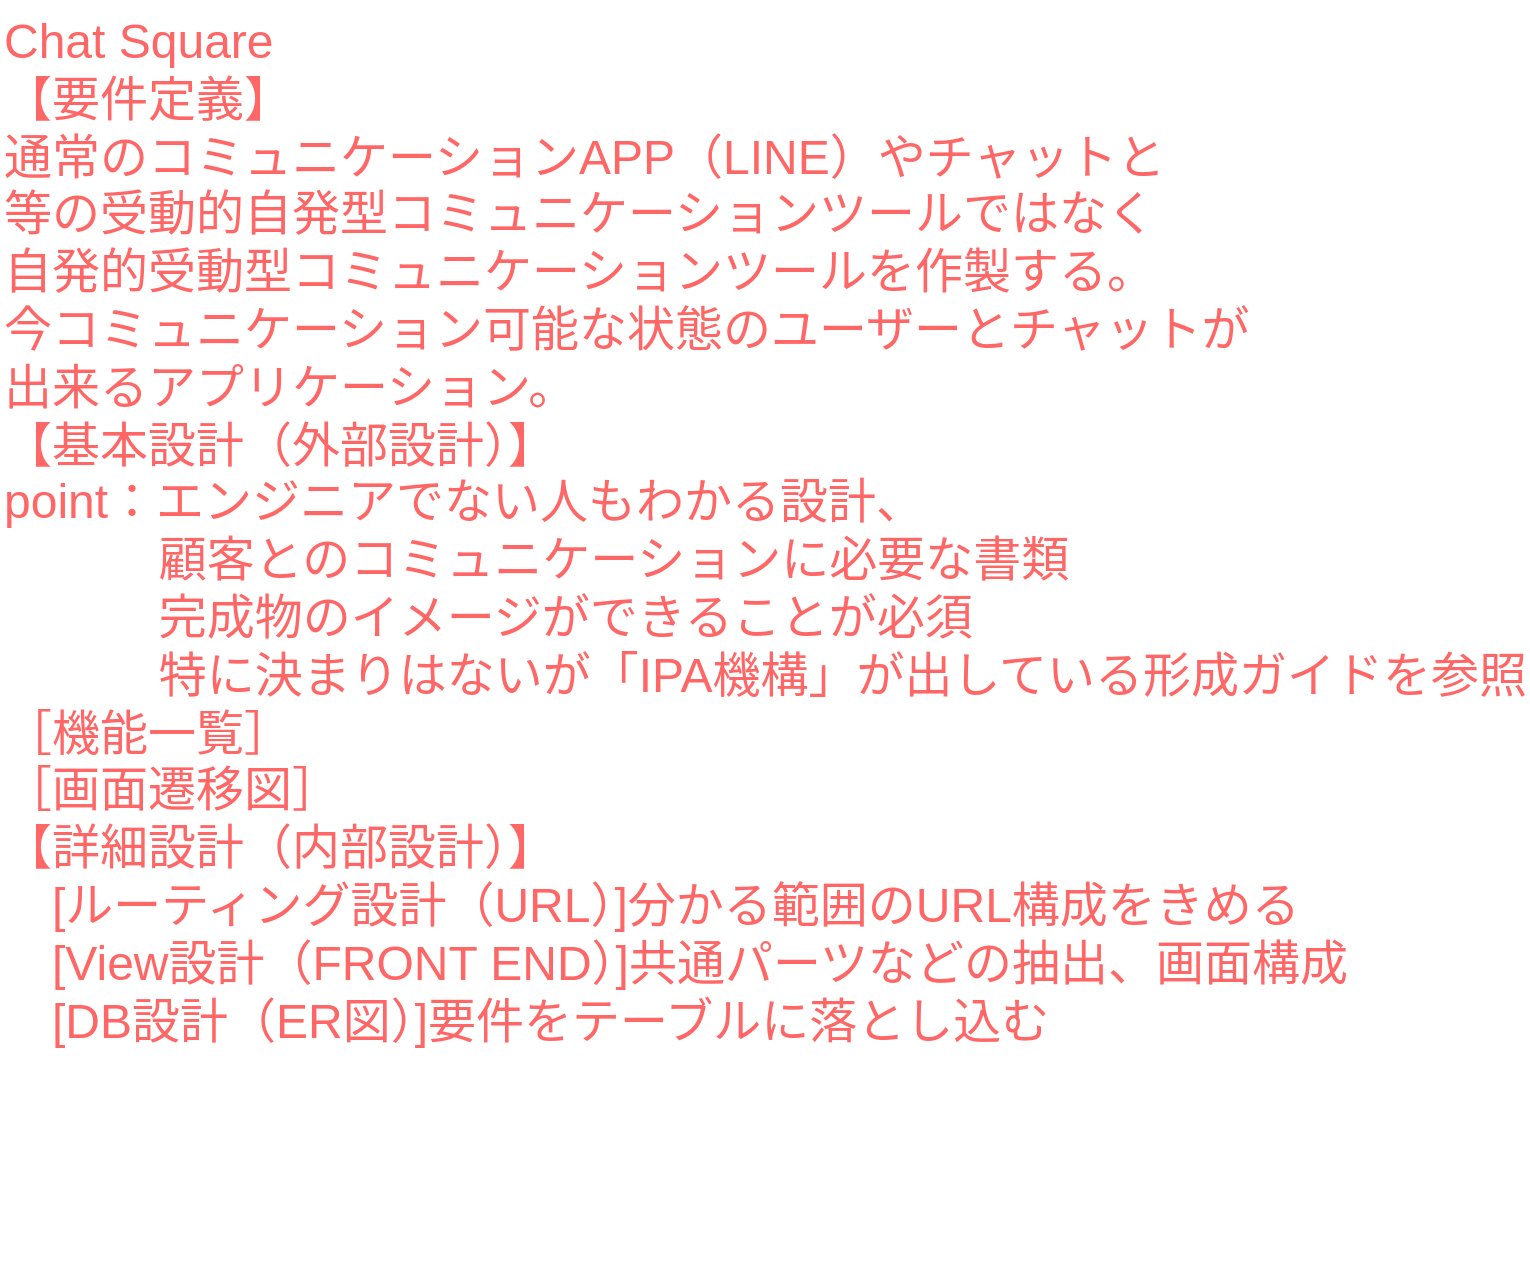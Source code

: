 <mxfile>
    <diagram id="wvFBIzBMMWC1YX_apmwa" name="What’s">
        <mxGraphModel dx="356" dy="790" grid="1" gridSize="10" guides="1" tooltips="1" connect="1" arrows="1" fold="1" page="1" pageScale="1" pageWidth="827" pageHeight="1169" math="0" shadow="0">
            <root>
                <mxCell id="l0r9S6Scf7ESwYZsNgZ4-0"/>
                <mxCell id="l0r9S6Scf7ESwYZsNgZ4-1" parent="l0r9S6Scf7ESwYZsNgZ4-0"/>
                <mxCell id="YWCBXjNHcX_0vvT0heS7-0" value="&lt;font style=&quot;font-size: 24px&quot;&gt;Chat&amp;nbsp;&lt;span style=&quot;font-family: inherit&quot;&gt;Square&lt;br&gt;【要件定義】&amp;nbsp;&lt;br&gt;通常のコミュニケーションAPP（LINE）やチャットと&lt;br&gt;等の受動的自発型コミュニケーションツールではなく&lt;br&gt;自発的受動型コミュニケーションツールを作製する。&lt;br&gt;今コミュニケーション可能な状態のユーザーとチャットが&lt;br&gt;出来るアプリケーション。&lt;br&gt;【基本設計（外部設計）】&lt;br&gt;point：エンジニアでない人もわかる設計、&lt;br&gt;&lt;span style=&quot;white-space: pre&quot;&gt;&#9;&lt;/span&gt;　顧客とのコミュニケーションに必要な書類&lt;br&gt;&lt;span style=&quot;white-space: pre&quot;&gt;&#9;&lt;/span&gt;　完成物のイメージができることが必須&lt;br&gt;&lt;span style=&quot;white-space: pre&quot;&gt;&#9;&lt;/span&gt;　特に決まりはないが「IPA機構」が出している形成ガイドを参照&lt;br&gt;［機能一覧］&lt;br&gt;［画面遷移図］&lt;br&gt;【詳細設計（内部設計）】&lt;br&gt;　[ルーティング設計（URL）]分かる範囲のURL構成をきめる&lt;br&gt;　[View設計（FRONT END）]共通パーツなどの抽出、画面構成&lt;br&gt;　[DB設計（ER図）]要件をテーブルに落とし込む&lt;br&gt;&lt;br&gt;&lt;/span&gt;&lt;/font&gt;" style="text;strokeColor=none;fillColor=none;html=1;fontSize=24;fontStyle=0;verticalAlign=top;align=left;rounded=0;fontColor=#FF6666;" parent="l0r9S6Scf7ESwYZsNgZ4-1" vertex="1">
                    <mxGeometry x="80" y="90" width="640" height="640" as="geometry"/>
                </mxCell>
            </root>
        </mxGraphModel>
    </diagram>
    <diagram id="A_6ohydJAlADQGkrJI-w" name="SCHAEMATIC（画面遷移図）">
        <mxGraphModel dx="356" dy="790" grid="1" gridSize="10" guides="1" tooltips="1" connect="1" arrows="1" fold="1" page="1" pageScale="1" pageWidth="827" pageHeight="1169" math="0" shadow="0">
            <root>
                <mxCell id="hk3XT2vdFjkVVVaPesaK-0"/>
                <mxCell id="hk3XT2vdFjkVVVaPesaK-1" parent="hk3XT2vdFjkVVVaPesaK-0"/>
                <UserObject label="SIGN UP&lt;br&gt;ERROR" link="data:page/id,spAV9B25O-1gWBrUrMIW" id="G5B_Oohc8b0OerSkLtkE-1">
                    <mxCell style="rounded=1;whiteSpace=wrap;html=1;" vertex="1" parent="hk3XT2vdFjkVVVaPesaK-1">
                        <mxGeometry x="240" y="80" width="120" height="60" as="geometry"/>
                    </mxCell>
                </UserObject>
                <UserObject label="LOG IN&lt;br&gt;ERROR" link="data:page/id,kkcB3c0TggoNXcj0UBsG" id="G5B_Oohc8b0OerSkLtkE-2">
                    <mxCell style="rounded=1;whiteSpace=wrap;html=1;" vertex="1" parent="hk3XT2vdFjkVVVaPesaK-1">
                        <mxGeometry x="440" y="80" width="120" height="60" as="geometry"/>
                    </mxCell>
                </UserObject>
                <UserObject label="CONFIRMATION&lt;br&gt;LOG OUT" link="data:page/id,IPqNixf7V-GwLJNWJpzH" id="G5B_Oohc8b0OerSkLtkE-3">
                    <mxCell style="rounded=1;whiteSpace=wrap;html=1;" vertex="1" parent="hk3XT2vdFjkVVVaPesaK-1">
                        <mxGeometry x="340" y="200" width="120" height="60" as="geometry"/>
                    </mxCell>
                </UserObject>
                <mxCell id="G5B_Oohc8b0OerSkLtkE-4" value="" style="endArrow=classic;startArrow=classic;html=1;entryX=0.5;entryY=1;entryDx=0;entryDy=0;exitX=0.5;exitY=0;exitDx=0;exitDy=0;" edge="1" parent="hk3XT2vdFjkVVVaPesaK-1" source="G5B_Oohc8b0OerSkLtkE-3" target="G5B_Oohc8b0OerSkLtkE-2">
                    <mxGeometry width="50" height="50" relative="1" as="geometry">
                        <mxPoint x="390" y="430" as="sourcePoint"/>
                        <mxPoint x="440" y="380" as="targetPoint"/>
                    </mxGeometry>
                </mxCell>
                <mxCell id="G5B_Oohc8b0OerSkLtkE-5" value="" style="endArrow=classic;startArrow=classic;html=1;entryX=0.5;entryY=1;entryDx=0;entryDy=0;" edge="1" parent="hk3XT2vdFjkVVVaPesaK-1" target="G5B_Oohc8b0OerSkLtkE-1">
                    <mxGeometry width="50" height="50" relative="1" as="geometry">
                        <mxPoint x="400" y="200" as="sourcePoint"/>
                        <mxPoint x="510" y="150" as="targetPoint"/>
                    </mxGeometry>
                </mxCell>
                <mxCell id="G5B_Oohc8b0OerSkLtkE-6" value="" style="endArrow=classic;startArrow=classic;html=1;entryX=0;entryY=0.5;entryDx=0;entryDy=0;exitX=1;exitY=0.5;exitDx=0;exitDy=0;" edge="1" parent="hk3XT2vdFjkVVVaPesaK-1" source="G5B_Oohc8b0OerSkLtkE-1" target="G5B_Oohc8b0OerSkLtkE-2">
                    <mxGeometry width="50" height="50" relative="1" as="geometry">
                        <mxPoint x="420" y="220" as="sourcePoint"/>
                        <mxPoint x="520" y="160" as="targetPoint"/>
                    </mxGeometry>
                </mxCell>
                <UserObject label="CHAT VIEW&lt;br&gt;RETURN&lt;br&gt;LOG OUT" id="Xv2ZDgL85xWuhHpm-0rb-0">
                    <mxCell style="rounded=1;whiteSpace=wrap;html=1;" vertex="1" parent="hk3XT2vdFjkVVVaPesaK-1">
                        <mxGeometry x="340" y="330" width="120" height="60" as="geometry"/>
                    </mxCell>
                </UserObject>
                <mxCell id="Xv2ZDgL85xWuhHpm-0rb-1" value="" style="endArrow=classic;startArrow=classic;html=1;fontSize=24;fontColor=#FFFFFF;entryX=0.5;entryY=1;entryDx=0;entryDy=0;exitX=0.5;exitY=0;exitDx=0;exitDy=0;" edge="1" parent="hk3XT2vdFjkVVVaPesaK-1" source="Xv2ZDgL85xWuhHpm-0rb-0" target="G5B_Oohc8b0OerSkLtkE-3">
                    <mxGeometry width="50" height="50" relative="1" as="geometry">
                        <mxPoint x="390" y="420" as="sourcePoint"/>
                        <mxPoint x="440" y="370" as="targetPoint"/>
                    </mxGeometry>
                </mxCell>
            </root>
        </mxGraphModel>
    </diagram>
    <diagram id="spAV9B25O-1gWBrUrMIW" name="SING UP">
        <mxGraphModel dx="11" dy="790" grid="1" gridSize="10" guides="1" tooltips="1" connect="1" arrows="1" fold="1" page="1" pageScale="1" pageWidth="827" pageHeight="1169" math="0" shadow="0">
            <root>
                <mxCell id="0"/>
                <mxCell id="1" parent="0"/>
                <mxCell id="104" value="" style="group" parent="1" vertex="1" connectable="0">
                    <mxGeometry x="160" y="40" width="270" height="300" as="geometry"/>
                </mxCell>
                <mxCell id="2" value="" style="rounded=1;whiteSpace=wrap;html=1;arcSize=8;" parent="104" vertex="1">
                    <mxGeometry width="270" height="300" as="geometry"/>
                </mxCell>
                <mxCell id="3" value="SING UP" style="text;strokeColor=none;fillColor=none;html=1;fontSize=24;fontStyle=1;verticalAlign=middle;align=center;" parent="104" vertex="1">
                    <mxGeometry x="65" y="18" width="140" height="20" as="geometry"/>
                </mxCell>
                <mxCell id="9" value="" style="group" parent="104" vertex="1" connectable="0">
                    <mxGeometry x="141" y="60" width="120" height="30" as="geometry"/>
                </mxCell>
                <mxCell id="5" value="" style="rounded=1;whiteSpace=wrap;html=1;" parent="9" vertex="1">
                    <mxGeometry width="120" height="30" as="geometry"/>
                </mxCell>
                <mxCell id="6" value="&lt;div&gt;&lt;span style=&quot;font-size: 15px&quot;&gt;名&lt;/span&gt;&lt;/div&gt;" style="text;html=1;resizable=0;autosize=1;align=center;verticalAlign=middle;points=[];fillColor=none;strokeColor=none;rounded=0;" parent="9" vertex="1">
                    <mxGeometry x="45" y="5" width="30" height="20" as="geometry"/>
                </mxCell>
                <mxCell id="13" value="" style="group" parent="104" vertex="1" connectable="0">
                    <mxGeometry x="15" y="60" width="120" height="30" as="geometry"/>
                </mxCell>
                <mxCell id="11" value="" style="rounded=1;whiteSpace=wrap;html=1;" parent="13" vertex="1">
                    <mxGeometry width="120" height="30" as="geometry"/>
                </mxCell>
                <mxCell id="12" value="&lt;div&gt;&lt;span style=&quot;font-size: 15px&quot;&gt;姓&lt;/span&gt;&lt;/div&gt;" style="text;html=1;resizable=0;autosize=1;align=center;verticalAlign=middle;points=[];fillColor=none;strokeColor=none;rounded=0;" parent="13" vertex="1">
                    <mxGeometry x="45" y="5" width="30" height="20" as="geometry"/>
                </mxCell>
                <mxCell id="16" value="" style="group" parent="104" vertex="1" connectable="0">
                    <mxGeometry x="15" y="100" width="120" height="30" as="geometry"/>
                </mxCell>
                <mxCell id="17" value="" style="rounded=1;whiteSpace=wrap;html=1;" parent="16" vertex="1">
                    <mxGeometry width="120" height="30" as="geometry"/>
                </mxCell>
                <mxCell id="18" value="&lt;div&gt;&lt;span style=&quot;font-size: 15px&quot;&gt;メールアドレス&lt;/span&gt;&lt;/div&gt;" style="text;html=1;resizable=0;autosize=1;align=center;verticalAlign=middle;points=[];fillColor=none;strokeColor=none;rounded=0;" parent="16" vertex="1">
                    <mxGeometry y="5" width="120" height="20" as="geometry"/>
                </mxCell>
                <mxCell id="21" value="" style="group" parent="104" vertex="1" connectable="0">
                    <mxGeometry x="15" y="140" width="120" height="30" as="geometry"/>
                </mxCell>
                <mxCell id="22" value="" style="rounded=1;whiteSpace=wrap;html=1;" parent="21" vertex="1">
                    <mxGeometry width="120" height="30" as="geometry"/>
                </mxCell>
                <mxCell id="23" value="&lt;span style=&quot;font-size: 15px&quot;&gt;パスワード&lt;/span&gt;" style="text;html=1;resizable=0;autosize=1;align=center;verticalAlign=middle;points=[];fillColor=none;strokeColor=none;rounded=0;" parent="21" vertex="1">
                    <mxGeometry x="15" y="5" width="90" height="20" as="geometry"/>
                </mxCell>
                <mxCell id="24" value="" style="group" parent="104" vertex="1" connectable="0">
                    <mxGeometry x="75" y="254" width="120" height="35" as="geometry"/>
                </mxCell>
                <mxCell id="25" value="登録して始める" style="rounded=1;whiteSpace=wrap;html=1;" parent="24" vertex="1">
                    <mxGeometry width="120" height="30" as="geometry"/>
                </mxCell>
                <mxCell id="27" value="" style="group" parent="104" vertex="1" connectable="0">
                    <mxGeometry x="15" y="180" width="196" height="30" as="geometry"/>
                </mxCell>
                <mxCell id="28" value="" style="rounded=1;whiteSpace=wrap;html=1;" parent="27" vertex="1">
                    <mxGeometry width="167.748" height="30" as="geometry"/>
                </mxCell>
                <mxCell id="29" value="&lt;span style=&quot;font-size: 15px&quot;&gt;イメージファイル選択&lt;/span&gt;" style="text;html=1;resizable=0;autosize=1;align=center;verticalAlign=middle;points=[];fillColor=none;strokeColor=none;rounded=0;" parent="27" vertex="1">
                    <mxGeometry x="-1.126" y="5" width="170" height="20" as="geometry"/>
                </mxCell>
                <mxCell id="31" value="" style="edgeStyle=none;html=1;fontSize=13;" parent="104" source="30" target="25" edge="1">
                    <mxGeometry relative="1" as="geometry"/>
                </mxCell>
                <mxCell id="32" value="" style="edgeStyle=none;html=1;fontSize=13;" parent="104" source="30" target="25" edge="1">
                    <mxGeometry relative="1" as="geometry"/>
                </mxCell>
                <mxCell id="33" value="" style="edgeStyle=none;html=1;fontSize=13;fontColor=#FF6666;" parent="104" source="30" target="25" edge="1">
                    <mxGeometry relative="1" as="geometry"/>
                </mxCell>
                <mxCell id="30" value="&lt;span style=&quot;font-weight: normal&quot;&gt;&lt;font style=&quot;font-size: 13px&quot;&gt;登録済みの方はこちら&lt;font color=&quot;#ff6666&quot;&gt;LOG IN&lt;/font&gt;&lt;/font&gt;&lt;/span&gt;" style="text;strokeColor=none;fillColor=none;html=1;fontSize=24;fontStyle=1;verticalAlign=middle;align=center;" parent="104" vertex="1">
                    <mxGeometry x="51" y="210" width="100" height="40" as="geometry"/>
                </mxCell>
                <mxCell id="35" value="Table" style="shape=table;startSize=50;container=1;collapsible=0;childLayout=tableLayout;fontStyle=1;align=center;pointerEvents=1;fontSize=13;fontColor=#FF6666;" parent="1" vertex="1">
                    <mxGeometry x="530" y="50" width="260" height="460" as="geometry"/>
                </mxCell>
                <mxCell id="36" value="" style="shape=partialRectangle;html=1;whiteSpace=wrap;collapsible=0;dropTarget=0;pointerEvents=0;fillColor=none;top=0;left=0;bottom=0;right=0;points=[[0,0.5],[1,0.5]];portConstraint=eastwest;fontSize=13;fontColor=#FF6666;" parent="35" vertex="1">
                    <mxGeometry y="50" width="260" height="50" as="geometry"/>
                </mxCell>
                <mxCell id="37" value="iｄ" style="shape=partialRectangle;html=1;whiteSpace=wrap;connectable=0;fillColor=none;top=0;left=0;bottom=0;right=0;overflow=hidden;pointerEvents=1;fontSize=13;fontColor=#FF6666;" parent="36" vertex="1">
                    <mxGeometry width="110" height="50" as="geometry">
                        <mxRectangle width="110" height="50" as="alternateBounds"/>
                    </mxGeometry>
                </mxCell>
                <mxCell id="38" value="" style="shape=partialRectangle;html=1;whiteSpace=wrap;connectable=0;fillColor=none;top=0;left=0;bottom=0;right=0;overflow=hidden;pointerEvents=1;fontSize=13;fontColor=#FF6666;" parent="36" vertex="1">
                    <mxGeometry x="110" width="63" height="50" as="geometry">
                        <mxRectangle width="63" height="50" as="alternateBounds"/>
                    </mxGeometry>
                </mxCell>
                <mxCell id="39" value="" style="shape=partialRectangle;html=1;whiteSpace=wrap;connectable=0;fillColor=none;top=0;left=0;bottom=0;right=0;overflow=hidden;pointerEvents=1;fontSize=13;fontColor=#FF6666;" parent="36" vertex="1">
                    <mxGeometry x="173" width="87" height="50" as="geometry">
                        <mxRectangle width="87" height="50" as="alternateBounds"/>
                    </mxGeometry>
                </mxCell>
                <mxCell id="Ppa8KEwo4Mx8VvA6oWKj-143" style="shape=partialRectangle;html=1;whiteSpace=wrap;collapsible=0;dropTarget=0;pointerEvents=0;fillColor=none;top=0;left=0;bottom=0;right=0;points=[[0,0.5],[1,0.5]];portConstraint=eastwest;fontSize=13;fontColor=#FF6666;" vertex="1" parent="35">
                    <mxGeometry y="100" width="260" height="50" as="geometry"/>
                </mxCell>
                <mxCell id="Ppa8KEwo4Mx8VvA6oWKj-144" value="unique_id" style="shape=partialRectangle;html=1;whiteSpace=wrap;connectable=0;fillColor=none;top=0;left=0;bottom=0;right=0;overflow=hidden;pointerEvents=1;fontSize=13;fontColor=#FF6666;" vertex="1" parent="Ppa8KEwo4Mx8VvA6oWKj-143">
                    <mxGeometry width="110" height="50" as="geometry">
                        <mxRectangle width="110" height="50" as="alternateBounds"/>
                    </mxGeometry>
                </mxCell>
                <mxCell id="Ppa8KEwo4Mx8VvA6oWKj-145" style="shape=partialRectangle;html=1;whiteSpace=wrap;connectable=0;fillColor=none;top=0;left=0;bottom=0;right=0;overflow=hidden;pointerEvents=1;fontSize=13;fontColor=#FF6666;" vertex="1" parent="Ppa8KEwo4Mx8VvA6oWKj-143">
                    <mxGeometry x="110" width="63" height="50" as="geometry">
                        <mxRectangle width="63" height="50" as="alternateBounds"/>
                    </mxGeometry>
                </mxCell>
                <mxCell id="Ppa8KEwo4Mx8VvA6oWKj-146" style="shape=partialRectangle;html=1;whiteSpace=wrap;connectable=0;fillColor=none;top=0;left=0;bottom=0;right=0;overflow=hidden;pointerEvents=1;fontSize=13;fontColor=#FF6666;" vertex="1" parent="Ppa8KEwo4Mx8VvA6oWKj-143">
                    <mxGeometry x="173" width="87" height="50" as="geometry">
                        <mxRectangle width="87" height="50" as="alternateBounds"/>
                    </mxGeometry>
                </mxCell>
                <mxCell id="40" value="" style="shape=partialRectangle;html=1;whiteSpace=wrap;collapsible=0;dropTarget=0;pointerEvents=0;fillColor=none;top=0;left=0;bottom=0;right=0;points=[[0,0.5],[1,0.5]];portConstraint=eastwest;fontSize=13;fontColor=#FF6666;" parent="35" vertex="1">
                    <mxGeometry y="150" width="260" height="50" as="geometry"/>
                </mxCell>
                <mxCell id="41" value="姓(lastname)" style="shape=partialRectangle;html=1;whiteSpace=wrap;connectable=0;fillColor=none;top=0;left=0;bottom=0;right=0;overflow=hidden;pointerEvents=1;fontSize=13;fontColor=#FF6666;" parent="40" vertex="1">
                    <mxGeometry width="110" height="50" as="geometry">
                        <mxRectangle width="110" height="50" as="alternateBounds"/>
                    </mxGeometry>
                </mxCell>
                <mxCell id="42" value="" style="shape=partialRectangle;html=1;whiteSpace=wrap;connectable=0;fillColor=none;top=0;left=0;bottom=0;right=0;overflow=hidden;pointerEvents=1;fontSize=13;fontColor=#FF6666;" parent="40" vertex="1">
                    <mxGeometry x="110" width="63" height="50" as="geometry">
                        <mxRectangle width="63" height="50" as="alternateBounds"/>
                    </mxGeometry>
                </mxCell>
                <mxCell id="43" value="" style="shape=partialRectangle;html=1;whiteSpace=wrap;connectable=0;fillColor=none;top=0;left=0;bottom=0;right=0;overflow=hidden;pointerEvents=1;fontSize=13;fontColor=#FF6666;" parent="40" vertex="1">
                    <mxGeometry x="173" width="87" height="50" as="geometry">
                        <mxRectangle width="87" height="50" as="alternateBounds"/>
                    </mxGeometry>
                </mxCell>
                <mxCell id="44" value="" style="shape=partialRectangle;html=1;whiteSpace=wrap;collapsible=0;dropTarget=0;pointerEvents=0;fillColor=none;top=0;left=0;bottom=0;right=0;points=[[0,0.5],[1,0.5]];portConstraint=eastwest;fontSize=13;fontColor=#FF6666;" parent="35" vertex="1">
                    <mxGeometry y="200" width="260" height="50" as="geometry"/>
                </mxCell>
                <mxCell id="45" value="名(firstname)" style="shape=partialRectangle;html=1;whiteSpace=wrap;connectable=0;fillColor=none;top=0;left=0;bottom=0;right=0;overflow=hidden;pointerEvents=1;fontSize=13;fontColor=#FF6666;" parent="44" vertex="1">
                    <mxGeometry width="110" height="50" as="geometry">
                        <mxRectangle width="110" height="50" as="alternateBounds"/>
                    </mxGeometry>
                </mxCell>
                <mxCell id="46" value="" style="shape=partialRectangle;html=1;whiteSpace=wrap;connectable=0;fillColor=none;top=0;left=0;bottom=0;right=0;overflow=hidden;pointerEvents=1;fontSize=13;fontColor=#FF6666;" parent="44" vertex="1">
                    <mxGeometry x="110" width="63" height="50" as="geometry">
                        <mxRectangle width="63" height="50" as="alternateBounds"/>
                    </mxGeometry>
                </mxCell>
                <mxCell id="47" value="" style="shape=partialRectangle;html=1;whiteSpace=wrap;connectable=0;fillColor=none;top=0;left=0;bottom=0;right=0;overflow=hidden;pointerEvents=1;fontSize=13;fontColor=#FF6666;" parent="44" vertex="1">
                    <mxGeometry x="173" width="87" height="50" as="geometry">
                        <mxRectangle width="87" height="50" as="alternateBounds"/>
                    </mxGeometry>
                </mxCell>
                <mxCell id="63" value="" style="shape=partialRectangle;html=1;whiteSpace=wrap;collapsible=0;dropTarget=0;pointerEvents=0;fillColor=none;top=0;left=0;bottom=0;right=0;points=[[0,0.5],[1,0.5]];portConstraint=eastwest;fontSize=13;fontColor=#FF6666;" parent="35" vertex="1">
                    <mxGeometry y="250" width="260" height="50" as="geometry"/>
                </mxCell>
                <mxCell id="64" value="メールアドレス(mailaddress)" style="shape=partialRectangle;html=1;whiteSpace=wrap;connectable=0;fillColor=none;top=0;left=0;bottom=0;right=0;overflow=hidden;pointerEvents=1;fontSize=13;fontColor=#FF6666;" parent="63" vertex="1">
                    <mxGeometry width="110" height="50" as="geometry">
                        <mxRectangle width="110" height="50" as="alternateBounds"/>
                    </mxGeometry>
                </mxCell>
                <mxCell id="65" value="" style="shape=partialRectangle;html=1;whiteSpace=wrap;connectable=0;fillColor=none;top=0;left=0;bottom=0;right=0;overflow=hidden;pointerEvents=1;fontSize=13;fontColor=#FF6666;" parent="63" vertex="1">
                    <mxGeometry x="110" width="63" height="50" as="geometry">
                        <mxRectangle width="63" height="50" as="alternateBounds"/>
                    </mxGeometry>
                </mxCell>
                <mxCell id="66" value="" style="shape=partialRectangle;html=1;whiteSpace=wrap;connectable=0;fillColor=none;top=0;left=0;bottom=0;right=0;overflow=hidden;pointerEvents=1;fontSize=13;fontColor=#FF6666;" parent="63" vertex="1">
                    <mxGeometry x="173" width="87" height="50" as="geometry">
                        <mxRectangle width="87" height="50" as="alternateBounds"/>
                    </mxGeometry>
                </mxCell>
                <mxCell id="84" value="" style="shape=partialRectangle;html=1;whiteSpace=wrap;collapsible=0;dropTarget=0;pointerEvents=0;fillColor=none;top=0;left=0;bottom=0;right=0;points=[[0,0.5],[1,0.5]];portConstraint=eastwest;fontSize=13;fontColor=#FF6666;" parent="35" vertex="1">
                    <mxGeometry y="300" width="260" height="60" as="geometry"/>
                </mxCell>
                <mxCell id="85" value="パスワード(password)" style="shape=partialRectangle;html=1;whiteSpace=wrap;connectable=0;fillColor=none;top=0;left=0;bottom=0;right=0;overflow=hidden;pointerEvents=1;fontSize=13;fontColor=#FF6666;" parent="84" vertex="1">
                    <mxGeometry width="110" height="60" as="geometry">
                        <mxRectangle width="110" height="60" as="alternateBounds"/>
                    </mxGeometry>
                </mxCell>
                <mxCell id="86" value="" style="shape=partialRectangle;html=1;whiteSpace=wrap;connectable=0;fillColor=none;top=0;left=0;bottom=0;right=0;overflow=hidden;pointerEvents=1;fontSize=13;fontColor=#FF6666;" parent="84" vertex="1">
                    <mxGeometry x="110" width="63" height="60" as="geometry">
                        <mxRectangle width="63" height="60" as="alternateBounds"/>
                    </mxGeometry>
                </mxCell>
                <mxCell id="87" value="" style="shape=partialRectangle;html=1;whiteSpace=wrap;connectable=0;fillColor=none;top=0;left=0;bottom=0;right=0;overflow=hidden;pointerEvents=1;fontSize=13;fontColor=#FF6666;" parent="84" vertex="1">
                    <mxGeometry x="173" width="87" height="60" as="geometry">
                        <mxRectangle width="87" height="60" as="alternateBounds"/>
                    </mxGeometry>
                </mxCell>
                <mxCell id="88" value="" style="shape=partialRectangle;html=1;whiteSpace=wrap;collapsible=0;dropTarget=0;pointerEvents=0;fillColor=none;top=0;left=0;bottom=0;right=0;points=[[0,0.5],[1,0.5]];portConstraint=eastwest;fontSize=13;fontColor=#FF6666;" parent="35" vertex="1">
                    <mxGeometry y="360" width="260" height="50" as="geometry"/>
                </mxCell>
                <mxCell id="89" value="イメージファイル(imagefile)" style="shape=partialRectangle;html=1;whiteSpace=wrap;connectable=0;fillColor=none;top=0;left=0;bottom=0;right=0;overflow=hidden;pointerEvents=1;fontSize=13;fontColor=#FF6666;" parent="88" vertex="1">
                    <mxGeometry width="110" height="50" as="geometry">
                        <mxRectangle width="110" height="50" as="alternateBounds"/>
                    </mxGeometry>
                </mxCell>
                <mxCell id="90" value="" style="shape=partialRectangle;html=1;whiteSpace=wrap;connectable=0;fillColor=none;top=0;left=0;bottom=0;right=0;overflow=hidden;pointerEvents=1;fontSize=13;fontColor=#FF6666;" parent="88" vertex="1">
                    <mxGeometry x="110" width="63" height="50" as="geometry">
                        <mxRectangle width="63" height="50" as="alternateBounds"/>
                    </mxGeometry>
                </mxCell>
                <mxCell id="91" value="" style="shape=partialRectangle;html=1;whiteSpace=wrap;connectable=0;fillColor=none;top=0;left=0;bottom=0;right=0;overflow=hidden;pointerEvents=1;fontSize=13;fontColor=#FF6666;" parent="88" vertex="1">
                    <mxGeometry x="173" width="87" height="50" as="geometry">
                        <mxRectangle width="87" height="50" as="alternateBounds"/>
                    </mxGeometry>
                </mxCell>
                <mxCell id="96" value="" style="shape=partialRectangle;html=1;whiteSpace=wrap;collapsible=0;dropTarget=0;pointerEvents=0;fillColor=none;top=0;left=0;bottom=0;right=0;points=[[0,0.5],[1,0.5]];portConstraint=eastwest;fontSize=13;fontColor=#FF6666;" parent="35" vertex="1">
                    <mxGeometry y="410" width="260" height="50" as="geometry"/>
                </mxCell>
                <mxCell id="97" value="status" style="shape=partialRectangle;html=1;whiteSpace=wrap;connectable=0;fillColor=none;top=0;left=0;bottom=0;right=0;overflow=hidden;pointerEvents=1;fontSize=13;fontColor=#FF6666;" parent="96" vertex="1">
                    <mxGeometry width="110" height="50" as="geometry">
                        <mxRectangle width="110" height="50" as="alternateBounds"/>
                    </mxGeometry>
                </mxCell>
                <mxCell id="98" value="" style="shape=partialRectangle;html=1;whiteSpace=wrap;connectable=0;fillColor=none;top=0;left=0;bottom=0;right=0;overflow=hidden;pointerEvents=1;fontSize=13;fontColor=#FF6666;" parent="96" vertex="1">
                    <mxGeometry x="110" width="63" height="50" as="geometry">
                        <mxRectangle width="63" height="50" as="alternateBounds"/>
                    </mxGeometry>
                </mxCell>
                <mxCell id="99" value="" style="shape=partialRectangle;html=1;whiteSpace=wrap;connectable=0;fillColor=none;top=0;left=0;bottom=0;right=0;overflow=hidden;pointerEvents=1;fontSize=13;fontColor=#FF6666;" parent="96" vertex="1">
                    <mxGeometry x="173" width="87" height="50" as="geometry">
                        <mxRectangle width="87" height="50" as="alternateBounds"/>
                    </mxGeometry>
                </mxCell>
                <mxCell id="106" value="" style="endArrow=none;html=1;fontSize=13;fontColor=#FF6666;entryX=-0.004;entryY=0.061;entryDx=0;entryDy=0;entryPerimeter=0;exitX=1;exitY=0.5;exitDx=0;exitDy=0;" parent="1" source="2" target="35" edge="1">
                    <mxGeometry width="50" height="50" relative="1" as="geometry">
                        <mxPoint x="390" y="300" as="sourcePoint"/>
                        <mxPoint x="440" y="250" as="targetPoint"/>
                    </mxGeometry>
                </mxCell>
            </root>
        </mxGraphModel>
    </diagram>
    <diagram id="kkcB3c0TggoNXcj0UBsG" name="LOG IN">
        <mxGraphModel dx="1106" dy="790" grid="1" gridSize="10" guides="1" tooltips="1" connect="1" arrows="1" fold="1" page="1" pageScale="1" pageWidth="827" pageHeight="1169" math="0" shadow="0">
            <root>
                <mxCell id="3oQVDfaKEegt3Gg5YIgg-0"/>
                <mxCell id="3oQVDfaKEegt3Gg5YIgg-1" parent="3oQVDfaKEegt3Gg5YIgg-0"/>
                <mxCell id="9asbs0R5pzhtMYO6tfH2-24" value="" style="group" parent="3oQVDfaKEegt3Gg5YIgg-1" vertex="1" connectable="0">
                    <mxGeometry x="160" y="80" width="270" height="300" as="geometry"/>
                </mxCell>
                <mxCell id="9asbs0R5pzhtMYO6tfH2-1" value="" style="rounded=1;whiteSpace=wrap;html=1;arcSize=8;" parent="9asbs0R5pzhtMYO6tfH2-24" vertex="1">
                    <mxGeometry width="270" height="300" as="geometry"/>
                </mxCell>
                <mxCell id="9asbs0R5pzhtMYO6tfH2-2" value="LOG IN" style="text;strokeColor=none;fillColor=none;html=1;fontSize=24;fontStyle=1;verticalAlign=middle;align=center;" parent="9asbs0R5pzhtMYO6tfH2-24" vertex="1">
                    <mxGeometry x="65" y="18" width="140" height="20" as="geometry"/>
                </mxCell>
                <mxCell id="9asbs0R5pzhtMYO6tfH2-9" value="" style="group" parent="9asbs0R5pzhtMYO6tfH2-24" vertex="1" connectable="0">
                    <mxGeometry x="75" y="70" width="120" height="30" as="geometry"/>
                </mxCell>
                <mxCell id="9asbs0R5pzhtMYO6tfH2-10" value="" style="rounded=1;whiteSpace=wrap;html=1;" parent="9asbs0R5pzhtMYO6tfH2-9" vertex="1">
                    <mxGeometry width="120" height="30" as="geometry"/>
                </mxCell>
                <mxCell id="9asbs0R5pzhtMYO6tfH2-11" value="&lt;div&gt;&lt;span style=&quot;font-size: 15px&quot;&gt;メールアドレス&lt;/span&gt;&lt;/div&gt;" style="text;html=1;resizable=0;autosize=1;align=center;verticalAlign=middle;points=[];fillColor=none;strokeColor=none;rounded=0;" parent="9asbs0R5pzhtMYO6tfH2-9" vertex="1">
                    <mxGeometry y="5" width="120" height="20" as="geometry"/>
                </mxCell>
                <mxCell id="9asbs0R5pzhtMYO6tfH2-12" value="" style="group" parent="9asbs0R5pzhtMYO6tfH2-24" vertex="1" connectable="0">
                    <mxGeometry x="75" y="120" width="120" height="30" as="geometry"/>
                </mxCell>
                <mxCell id="9asbs0R5pzhtMYO6tfH2-13" value="" style="rounded=1;whiteSpace=wrap;html=1;" parent="9asbs0R5pzhtMYO6tfH2-12" vertex="1">
                    <mxGeometry width="120" height="30" as="geometry"/>
                </mxCell>
                <mxCell id="9asbs0R5pzhtMYO6tfH2-14" value="&lt;span style=&quot;font-size: 15px&quot;&gt;パスワード&lt;/span&gt;" style="text;html=1;resizable=0;autosize=1;align=center;verticalAlign=middle;points=[];fillColor=none;strokeColor=none;rounded=0;" parent="9asbs0R5pzhtMYO6tfH2-12" vertex="1">
                    <mxGeometry x="15" y="5" width="90" height="20" as="geometry"/>
                </mxCell>
                <mxCell id="9asbs0R5pzhtMYO6tfH2-15" value="" style="group" parent="9asbs0R5pzhtMYO6tfH2-24" vertex="1" connectable="0">
                    <mxGeometry x="75" y="180" width="120" height="35" as="geometry"/>
                </mxCell>
                <mxCell id="9asbs0R5pzhtMYO6tfH2-16" value="チャットを始める" style="rounded=1;whiteSpace=wrap;html=1;" parent="9asbs0R5pzhtMYO6tfH2-15" vertex="1">
                    <mxGeometry width="120" height="30" as="geometry"/>
                </mxCell>
                <mxCell id="9asbs0R5pzhtMYO6tfH2-23" value="&lt;span style=&quot;font-weight: normal&quot;&gt;&lt;font style=&quot;font-size: 13px&quot;&gt;登録がまだの方はこちら&lt;font color=&quot;#ff6666&quot;&gt;SING UP&lt;/font&gt;&lt;/font&gt;&lt;/span&gt;" style="text;strokeColor=none;fillColor=none;html=1;fontSize=24;fontStyle=1;verticalAlign=middle;align=center;" parent="9asbs0R5pzhtMYO6tfH2-24" vertex="1">
                    <mxGeometry x="25" y="240" width="220" height="40" as="geometry"/>
                </mxCell>
            </root>
        </mxGraphModel>
    </diagram>
    <diagram id="IPqNixf7V-GwLJNWJpzH" name="CONFIRMATION">
        <mxGraphModel dx="1106" dy="790" grid="1" gridSize="10" guides="1" tooltips="1" connect="1" arrows="1" fold="1" page="1" pageScale="1" pageWidth="827" pageHeight="1169" math="0" shadow="0">
            <root>
                <mxCell id="bwd_oxziBdjXn5LnZ8Rn-0"/>
                <mxCell id="bwd_oxziBdjXn5LnZ8Rn-1" parent="bwd_oxziBdjXn5LnZ8Rn-0"/>
                <mxCell id="MdjZqHkTJBvYQ2BK3jAh-0" value="" style="group" vertex="1" connectable="0" parent="bwd_oxziBdjXn5LnZ8Rn-1">
                    <mxGeometry x="110" y="40" width="270" height="300" as="geometry"/>
                </mxCell>
                <mxCell id="MdjZqHkTJBvYQ2BK3jAh-1" value="" style="rounded=1;whiteSpace=wrap;html=1;arcSize=8;" vertex="1" parent="MdjZqHkTJBvYQ2BK3jAh-0">
                    <mxGeometry width="270" height="300" as="geometry"/>
                </mxCell>
                <mxCell id="MdjZqHkTJBvYQ2BK3jAh-2" value="&lt;span style=&quot;font-weight: 400&quot;&gt;&lt;font style=&quot;font-size: 24px&quot;&gt;CONFIRMATION&lt;/font&gt;&lt;/span&gt;" style="text;strokeColor=none;fillColor=none;html=1;fontSize=24;fontStyle=1;verticalAlign=middle;align=center;" vertex="1" parent="MdjZqHkTJBvYQ2BK3jAh-0">
                    <mxGeometry x="37.5" y="18" width="195" height="42" as="geometry"/>
                </mxCell>
                <mxCell id="MdjZqHkTJBvYQ2BK3jAh-11" value="&lt;span style=&quot;color: rgb(255 , 255 , 255) ; font-size: 13px ; font-weight: 400&quot;&gt;LOG OUT&lt;/span&gt;" style="text;strokeColor=none;fillColor=none;html=1;fontSize=24;fontStyle=1;verticalAlign=middle;align=center;" vertex="1" parent="MdjZqHkTJBvYQ2BK3jAh-0">
                    <mxGeometry x="25" y="240" width="220" height="40" as="geometry"/>
                </mxCell>
                <mxCell id="Syd7sgZlsQxqIZXWDjtm-0" value="&lt;font color=&quot;#ffffff&quot;&gt;&lt;span style=&quot;font-size: 13px ; font-weight: 400&quot;&gt;USER NAME&lt;/span&gt;&lt;/font&gt;" style="text;strokeColor=none;fillColor=none;html=1;fontSize=24;fontStyle=1;verticalAlign=middle;align=center;" vertex="1" parent="MdjZqHkTJBvYQ2BK3jAh-0">
                    <mxGeometry x="25" y="70" width="220" height="40" as="geometry"/>
                </mxCell>
                <mxCell id="Syd7sgZlsQxqIZXWDjtm-1" value="&lt;font color=&quot;#ffffff&quot;&gt;&lt;span style=&quot;font-size: 13px ; font-weight: 400&quot;&gt;ACTIVE USER&lt;/span&gt;&lt;/font&gt;" style="text;strokeColor=none;fillColor=none;html=1;fontSize=24;fontStyle=1;verticalAlign=middle;align=center;" vertex="1" parent="MdjZqHkTJBvYQ2BK3jAh-0">
                    <mxGeometry x="25" y="130" width="220" height="40" as="geometry"/>
                </mxCell>
                <mxCell id="Syd7sgZlsQxqIZXWDjtm-2" value="&lt;font color=&quot;#ffffff&quot;&gt;&lt;span style=&quot;font-size: 13px ; font-weight: 400&quot;&gt;ADD USER SEARCH&lt;/span&gt;&lt;/font&gt;" style="text;strokeColor=none;fillColor=none;html=1;fontSize=24;fontStyle=1;verticalAlign=middle;align=center;" vertex="1" parent="MdjZqHkTJBvYQ2BK3jAh-0">
                    <mxGeometry x="25" y="190" width="220" height="40" as="geometry"/>
                </mxCell>
            </root>
        </mxGraphModel>
    </diagram>
    <diagram id="XFMQOSmUsmsSHFsSLCgX" name="CHAT VIEW">
        <mxGraphModel dx="356" dy="790" grid="1" gridSize="10" guides="1" tooltips="1" connect="1" arrows="1" fold="1" page="1" pageScale="1" pageWidth="827" pageHeight="1169" math="0" shadow="0">
            <root>
                <mxCell id="bG3-gKCZnYdWiteByJBY-0"/>
                <mxCell id="bG3-gKCZnYdWiteByJBY-1" parent="bG3-gKCZnYdWiteByJBY-0"/>
                <mxCell id="IYEjJyiDd2wl_QEyTXYz-0" value="" style="group" vertex="1" connectable="0" parent="bG3-gKCZnYdWiteByJBY-1">
                    <mxGeometry x="150" y="100" width="351.116" height="460" as="geometry"/>
                </mxCell>
                <mxCell id="IYEjJyiDd2wl_QEyTXYz-1" value="" style="rounded=1;whiteSpace=wrap;html=1;arcSize=8;" vertex="1" parent="IYEjJyiDd2wl_QEyTXYz-0">
                    <mxGeometry width="340" height="460.0" as="geometry"/>
                </mxCell>
                <mxCell id="IYEjJyiDd2wl_QEyTXYz-2" value="contact person" style="text;strokeColor=none;fillColor=none;html=1;fontSize=24;fontStyle=1;verticalAlign=middle;align=center;" vertex="1" parent="IYEjJyiDd2wl_QEyTXYz-0">
                    <mxGeometry x="81.852" y="27.6" width="176.296" height="30.667" as="geometry"/>
                </mxCell>
                <mxCell id="IYEjJyiDd2wl_QEyTXYz-6" value="" style="group" vertex="1" connectable="0" parent="IYEjJyiDd2wl_QEyTXYz-0">
                    <mxGeometry y="90" width="340" height="260" as="geometry"/>
                </mxCell>
                <mxCell id="IYEjJyiDd2wl_QEyTXYz-7" value="" style="rounded=1;whiteSpace=wrap;html=1;arcSize=0;" vertex="1" parent="IYEjJyiDd2wl_QEyTXYz-6">
                    <mxGeometry width="340" height="260" as="geometry"/>
                </mxCell>
                <mxCell id="IYEjJyiDd2wl_QEyTXYz-8" value="&lt;span style=&quot;font-size: 15px&quot;&gt;message...&lt;/span&gt;" style="text;html=1;resizable=0;autosize=1;align=center;verticalAlign=middle;points=[];fillColor=none;strokeColor=none;rounded=0;" vertex="1" parent="IYEjJyiDd2wl_QEyTXYz-6">
                    <mxGeometry x="10" y="10.003" width="90" height="20" as="geometry"/>
                </mxCell>
                <mxCell id="IYEjJyiDd2wl_QEyTXYz-9" value="" style="group" vertex="1" connectable="0" parent="IYEjJyiDd2wl_QEyTXYz-0">
                    <mxGeometry x="30" y="380" width="200" height="53.67" as="geometry"/>
                </mxCell>
                <mxCell id="IYEjJyiDd2wl_QEyTXYz-10" value="Type a message here..." style="rounded=1;whiteSpace=wrap;html=1;" vertex="1" parent="IYEjJyiDd2wl_QEyTXYz-9">
                    <mxGeometry width="200" height="46.003" as="geometry"/>
                </mxCell>
                <mxCell id="IYEjJyiDd2wl_QEyTXYz-13" value="SEND" style="rounded=1;whiteSpace=wrap;html=1;" vertex="1" parent="IYEjJyiDd2wl_QEyTXYz-0">
                    <mxGeometry x="240" y="380" width="70" height="46" as="geometry"/>
                </mxCell>
            </root>
        </mxGraphModel>
    </diagram>
</mxfile>
